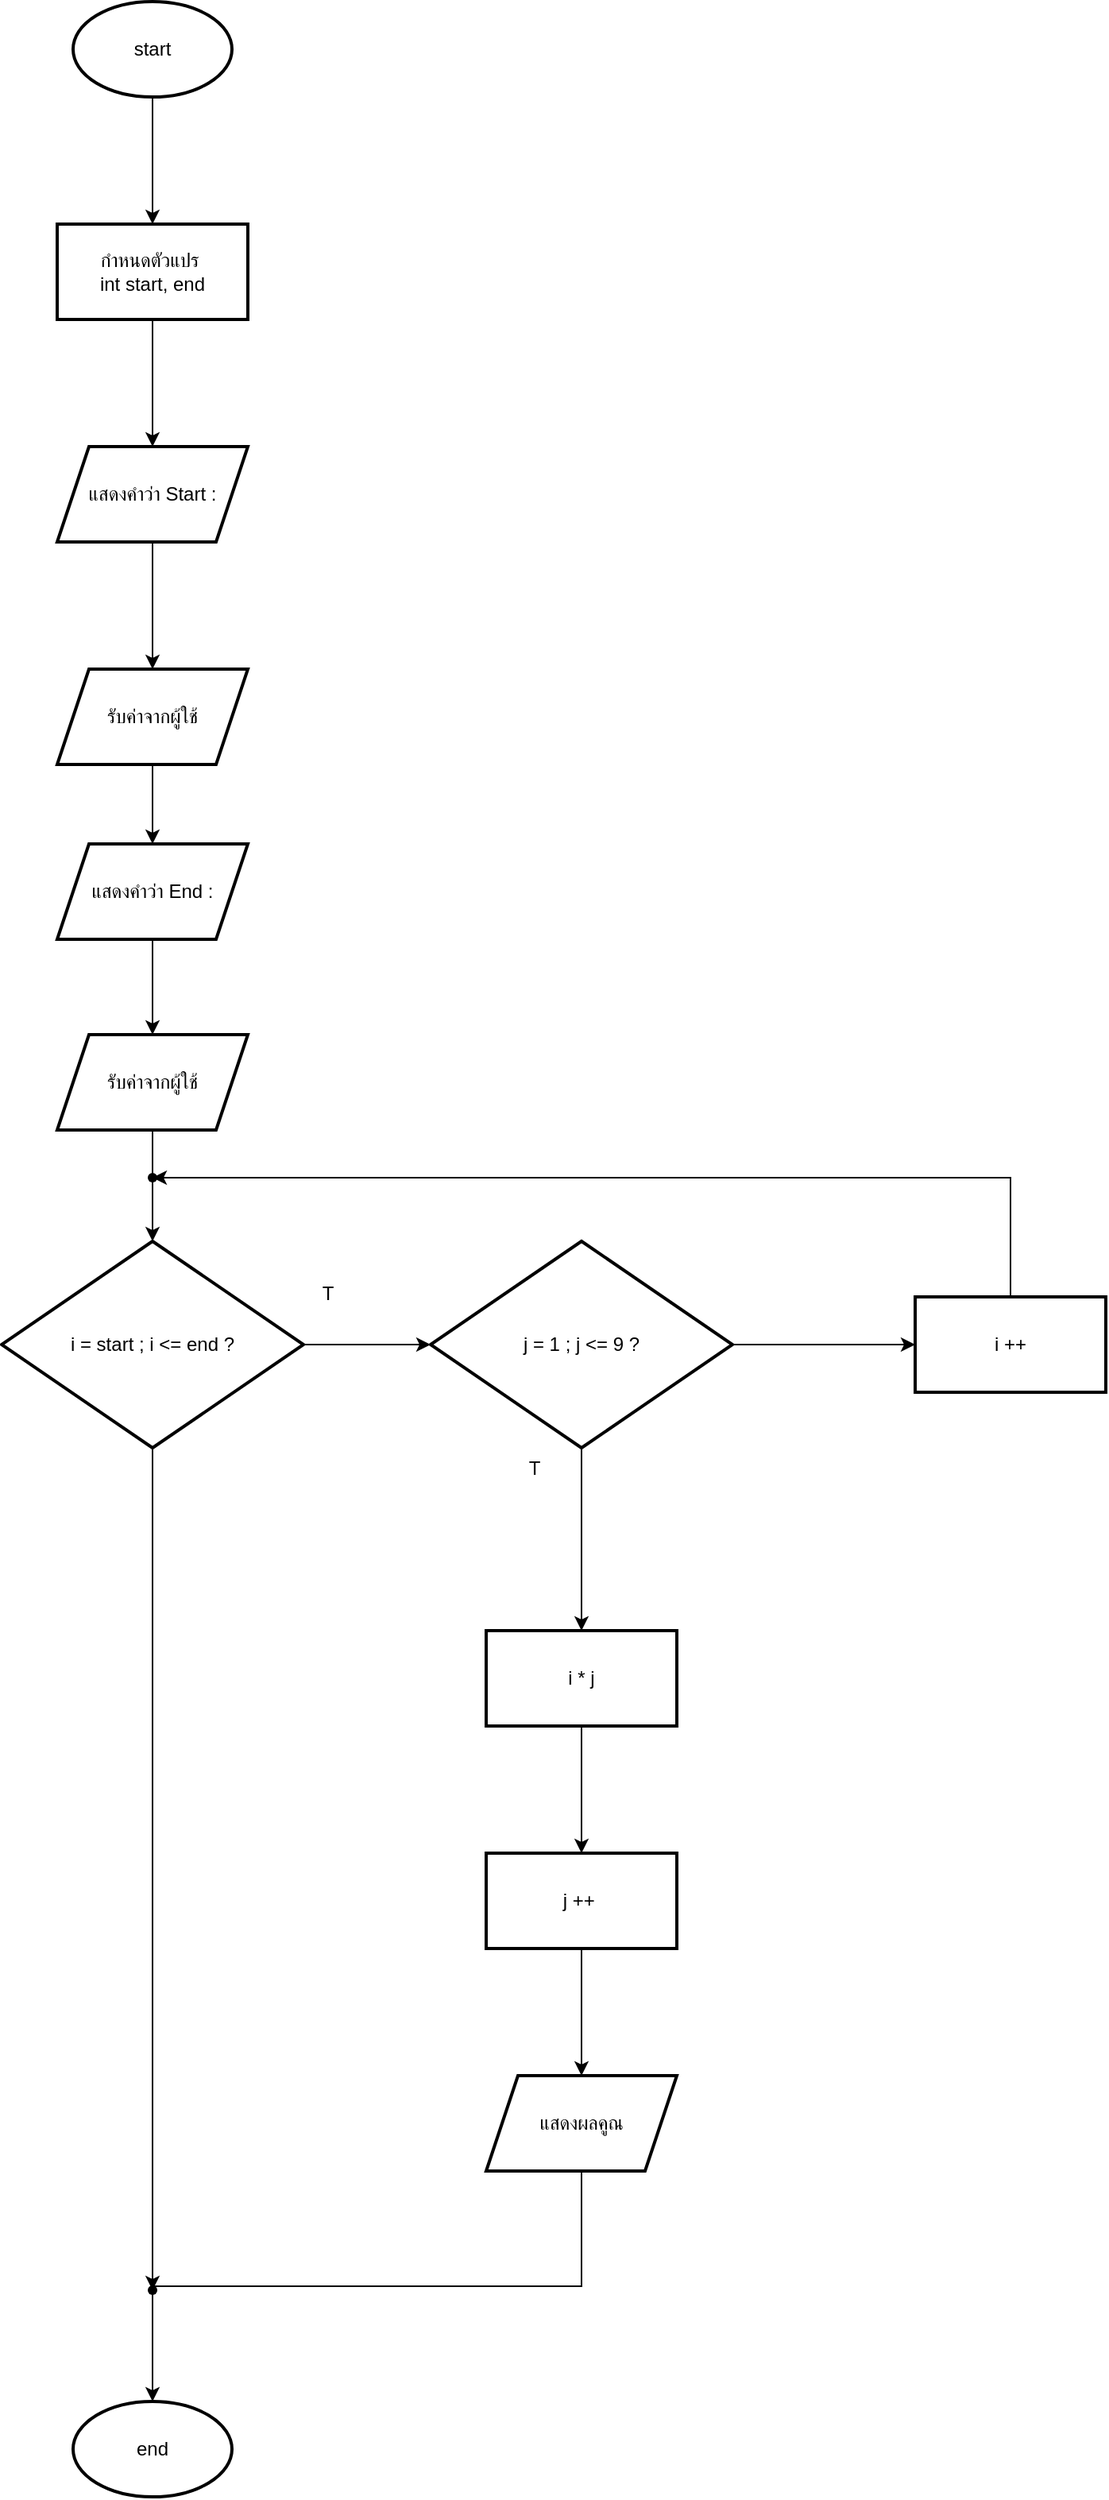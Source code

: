 <mxfile version="25.0.3">
  <diagram name="หน้า-1" id="UoIooV_oLJza29MHpOdD">
    <mxGraphModel dx="1034" dy="446" grid="1" gridSize="10" guides="1" tooltips="1" connect="1" arrows="1" fold="1" page="1" pageScale="1" pageWidth="827" pageHeight="1169" math="0" shadow="0">
      <root>
        <mxCell id="0" />
        <mxCell id="1" parent="0" />
        <mxCell id="FDxXRxcwV4oL9mjqtC_j-3" value="" style="edgeStyle=orthogonalEdgeStyle;rounded=0;orthogonalLoop=1;jettySize=auto;html=1;" edge="1" parent="1" source="FDxXRxcwV4oL9mjqtC_j-1" target="FDxXRxcwV4oL9mjqtC_j-2">
          <mxGeometry relative="1" as="geometry" />
        </mxCell>
        <mxCell id="FDxXRxcwV4oL9mjqtC_j-1" value="start" style="strokeWidth=2;html=1;shape=mxgraph.flowchart.start_1;whiteSpace=wrap;" vertex="1" parent="1">
          <mxGeometry x="360" y="100" width="100" height="60" as="geometry" />
        </mxCell>
        <mxCell id="FDxXRxcwV4oL9mjqtC_j-5" value="" style="edgeStyle=orthogonalEdgeStyle;rounded=0;orthogonalLoop=1;jettySize=auto;html=1;" edge="1" parent="1" source="FDxXRxcwV4oL9mjqtC_j-2" target="FDxXRxcwV4oL9mjqtC_j-4">
          <mxGeometry relative="1" as="geometry" />
        </mxCell>
        <mxCell id="FDxXRxcwV4oL9mjqtC_j-2" value="กำหนดตัวแปร&amp;nbsp;&lt;div&gt;int start, end&lt;/div&gt;" style="whiteSpace=wrap;html=1;strokeWidth=2;" vertex="1" parent="1">
          <mxGeometry x="350" y="240" width="120" height="60" as="geometry" />
        </mxCell>
        <mxCell id="FDxXRxcwV4oL9mjqtC_j-7" value="" style="edgeStyle=orthogonalEdgeStyle;rounded=0;orthogonalLoop=1;jettySize=auto;html=1;" edge="1" parent="1" source="FDxXRxcwV4oL9mjqtC_j-4" target="FDxXRxcwV4oL9mjqtC_j-6">
          <mxGeometry relative="1" as="geometry" />
        </mxCell>
        <mxCell id="FDxXRxcwV4oL9mjqtC_j-4" value="แสดงคำว่า Start :" style="shape=parallelogram;perimeter=parallelogramPerimeter;whiteSpace=wrap;html=1;fixedSize=1;strokeWidth=2;" vertex="1" parent="1">
          <mxGeometry x="350" y="380" width="120" height="60" as="geometry" />
        </mxCell>
        <mxCell id="FDxXRxcwV4oL9mjqtC_j-9" value="" style="edgeStyle=orthogonalEdgeStyle;rounded=0;orthogonalLoop=1;jettySize=auto;html=1;" edge="1" parent="1" source="FDxXRxcwV4oL9mjqtC_j-6" target="FDxXRxcwV4oL9mjqtC_j-8">
          <mxGeometry relative="1" as="geometry" />
        </mxCell>
        <mxCell id="FDxXRxcwV4oL9mjqtC_j-6" value="รับค่าจากผู้ใช้" style="shape=parallelogram;perimeter=parallelogramPerimeter;whiteSpace=wrap;html=1;fixedSize=1;strokeWidth=2;" vertex="1" parent="1">
          <mxGeometry x="350" y="520" width="120" height="60" as="geometry" />
        </mxCell>
        <mxCell id="FDxXRxcwV4oL9mjqtC_j-11" value="" style="edgeStyle=orthogonalEdgeStyle;rounded=0;orthogonalLoop=1;jettySize=auto;html=1;" edge="1" parent="1" source="FDxXRxcwV4oL9mjqtC_j-8" target="FDxXRxcwV4oL9mjqtC_j-10">
          <mxGeometry relative="1" as="geometry" />
        </mxCell>
        <mxCell id="FDxXRxcwV4oL9mjqtC_j-8" value="แสดงคำว่า End :" style="shape=parallelogram;perimeter=parallelogramPerimeter;whiteSpace=wrap;html=1;fixedSize=1;strokeWidth=2;" vertex="1" parent="1">
          <mxGeometry x="350" y="630" width="120" height="60" as="geometry" />
        </mxCell>
        <mxCell id="FDxXRxcwV4oL9mjqtC_j-27" value="" style="edgeStyle=orthogonalEdgeStyle;rounded=0;orthogonalLoop=1;jettySize=auto;html=1;" edge="1" parent="1" source="FDxXRxcwV4oL9mjqtC_j-10" target="FDxXRxcwV4oL9mjqtC_j-26">
          <mxGeometry relative="1" as="geometry" />
        </mxCell>
        <mxCell id="FDxXRxcwV4oL9mjqtC_j-10" value="รับค่าจากผู้ใช้" style="shape=parallelogram;perimeter=parallelogramPerimeter;whiteSpace=wrap;html=1;fixedSize=1;strokeWidth=2;" vertex="1" parent="1">
          <mxGeometry x="350" y="750" width="120" height="60" as="geometry" />
        </mxCell>
        <mxCell id="FDxXRxcwV4oL9mjqtC_j-29" value="" style="edgeStyle=orthogonalEdgeStyle;rounded=0;orthogonalLoop=1;jettySize=auto;html=1;" edge="1" parent="1" source="FDxXRxcwV4oL9mjqtC_j-26" target="FDxXRxcwV4oL9mjqtC_j-28">
          <mxGeometry relative="1" as="geometry" />
        </mxCell>
        <mxCell id="FDxXRxcwV4oL9mjqtC_j-48" style="edgeStyle=orthogonalEdgeStyle;rounded=0;orthogonalLoop=1;jettySize=auto;html=1;exitX=0.5;exitY=1;exitDx=0;exitDy=0;" edge="1" parent="1" source="FDxXRxcwV4oL9mjqtC_j-26" target="FDxXRxcwV4oL9mjqtC_j-45">
          <mxGeometry relative="1" as="geometry" />
        </mxCell>
        <mxCell id="FDxXRxcwV4oL9mjqtC_j-26" value="i = start ; i &amp;lt;= end ?" style="rhombus;whiteSpace=wrap;html=1;strokeWidth=2;" vertex="1" parent="1">
          <mxGeometry x="315" y="880" width="190" height="130" as="geometry" />
        </mxCell>
        <mxCell id="FDxXRxcwV4oL9mjqtC_j-32" value="" style="edgeStyle=orthogonalEdgeStyle;rounded=0;orthogonalLoop=1;jettySize=auto;html=1;" edge="1" parent="1" source="FDxXRxcwV4oL9mjqtC_j-28" target="FDxXRxcwV4oL9mjqtC_j-31">
          <mxGeometry relative="1" as="geometry" />
        </mxCell>
        <mxCell id="FDxXRxcwV4oL9mjqtC_j-37" value="" style="edgeStyle=orthogonalEdgeStyle;rounded=0;orthogonalLoop=1;jettySize=auto;html=1;" edge="1" parent="1" source="FDxXRxcwV4oL9mjqtC_j-28" target="FDxXRxcwV4oL9mjqtC_j-36">
          <mxGeometry relative="1" as="geometry" />
        </mxCell>
        <mxCell id="FDxXRxcwV4oL9mjqtC_j-28" value="j = 1 ; j &amp;lt;= 9 ?" style="rhombus;whiteSpace=wrap;html=1;strokeWidth=2;" vertex="1" parent="1">
          <mxGeometry x="585" y="880" width="190" height="130" as="geometry" />
        </mxCell>
        <mxCell id="FDxXRxcwV4oL9mjqtC_j-30" value="T" style="text;html=1;align=center;verticalAlign=middle;resizable=0;points=[];autosize=1;strokeColor=none;fillColor=none;" vertex="1" parent="1">
          <mxGeometry x="505" y="898" width="30" height="30" as="geometry" />
        </mxCell>
        <mxCell id="FDxXRxcwV4oL9mjqtC_j-34" value="" style="edgeStyle=orthogonalEdgeStyle;rounded=0;orthogonalLoop=1;jettySize=auto;html=1;" edge="1" parent="1" source="FDxXRxcwV4oL9mjqtC_j-31" target="FDxXRxcwV4oL9mjqtC_j-33">
          <mxGeometry relative="1" as="geometry" />
        </mxCell>
        <mxCell id="FDxXRxcwV4oL9mjqtC_j-31" value="i * j" style="whiteSpace=wrap;html=1;strokeWidth=2;" vertex="1" parent="1">
          <mxGeometry x="620" y="1125" width="120" height="60" as="geometry" />
        </mxCell>
        <mxCell id="FDxXRxcwV4oL9mjqtC_j-42" value="" style="edgeStyle=orthogonalEdgeStyle;rounded=0;orthogonalLoop=1;jettySize=auto;html=1;" edge="1" parent="1" source="FDxXRxcwV4oL9mjqtC_j-33" target="FDxXRxcwV4oL9mjqtC_j-41">
          <mxGeometry relative="1" as="geometry" />
        </mxCell>
        <mxCell id="FDxXRxcwV4oL9mjqtC_j-33" value="j ++&amp;nbsp;" style="whiteSpace=wrap;html=1;strokeWidth=2;" vertex="1" parent="1">
          <mxGeometry x="620" y="1265" width="120" height="60" as="geometry" />
        </mxCell>
        <mxCell id="FDxXRxcwV4oL9mjqtC_j-35" value="T" style="text;html=1;align=center;verticalAlign=middle;resizable=0;points=[];autosize=1;strokeColor=none;fillColor=none;" vertex="1" parent="1">
          <mxGeometry x="635" y="1008" width="30" height="30" as="geometry" />
        </mxCell>
        <mxCell id="FDxXRxcwV4oL9mjqtC_j-36" value="i ++" style="whiteSpace=wrap;html=1;strokeWidth=2;" vertex="1" parent="1">
          <mxGeometry x="890" y="915" width="120" height="60" as="geometry" />
        </mxCell>
        <mxCell id="FDxXRxcwV4oL9mjqtC_j-39" value="" style="shape=waypoint;sketch=0;fillStyle=solid;size=6;pointerEvents=1;points=[];fillColor=none;resizable=0;rotatable=0;perimeter=centerPerimeter;snapToPoint=1;" vertex="1" parent="1">
          <mxGeometry x="400" y="830" width="20" height="20" as="geometry" />
        </mxCell>
        <mxCell id="FDxXRxcwV4oL9mjqtC_j-40" style="edgeStyle=orthogonalEdgeStyle;rounded=0;orthogonalLoop=1;jettySize=auto;html=1;exitX=0.5;exitY=0;exitDx=0;exitDy=0;entryX=1.15;entryY=0.2;entryDx=0;entryDy=0;entryPerimeter=0;" edge="1" parent="1" source="FDxXRxcwV4oL9mjqtC_j-36" target="FDxXRxcwV4oL9mjqtC_j-39">
          <mxGeometry relative="1" as="geometry">
            <Array as="points">
              <mxPoint x="950" y="840" />
            </Array>
          </mxGeometry>
        </mxCell>
        <mxCell id="FDxXRxcwV4oL9mjqtC_j-41" value="แสดงผลคูณ" style="shape=parallelogram;perimeter=parallelogramPerimeter;whiteSpace=wrap;html=1;fixedSize=1;strokeWidth=2;" vertex="1" parent="1">
          <mxGeometry x="620" y="1405" width="120" height="60" as="geometry" />
        </mxCell>
        <mxCell id="FDxXRxcwV4oL9mjqtC_j-43" value="end" style="strokeWidth=2;html=1;shape=mxgraph.flowchart.start_1;whiteSpace=wrap;" vertex="1" parent="1">
          <mxGeometry x="360" y="1610" width="100" height="60" as="geometry" />
        </mxCell>
        <mxCell id="FDxXRxcwV4oL9mjqtC_j-44" style="edgeStyle=orthogonalEdgeStyle;rounded=0;orthogonalLoop=1;jettySize=auto;html=1;exitX=0.5;exitY=1;exitDx=0;exitDy=0;entryX=0.5;entryY=0;entryDx=0;entryDy=0;entryPerimeter=0;" edge="1" parent="1" source="FDxXRxcwV4oL9mjqtC_j-41" target="FDxXRxcwV4oL9mjqtC_j-43">
          <mxGeometry relative="1" as="geometry" />
        </mxCell>
        <mxCell id="FDxXRxcwV4oL9mjqtC_j-45" value="" style="shape=waypoint;sketch=0;fillStyle=solid;size=6;pointerEvents=1;points=[];fillColor=none;resizable=0;rotatable=0;perimeter=centerPerimeter;snapToPoint=1;" vertex="1" parent="1">
          <mxGeometry x="400" y="1530" width="20" height="20" as="geometry" />
        </mxCell>
      </root>
    </mxGraphModel>
  </diagram>
</mxfile>
